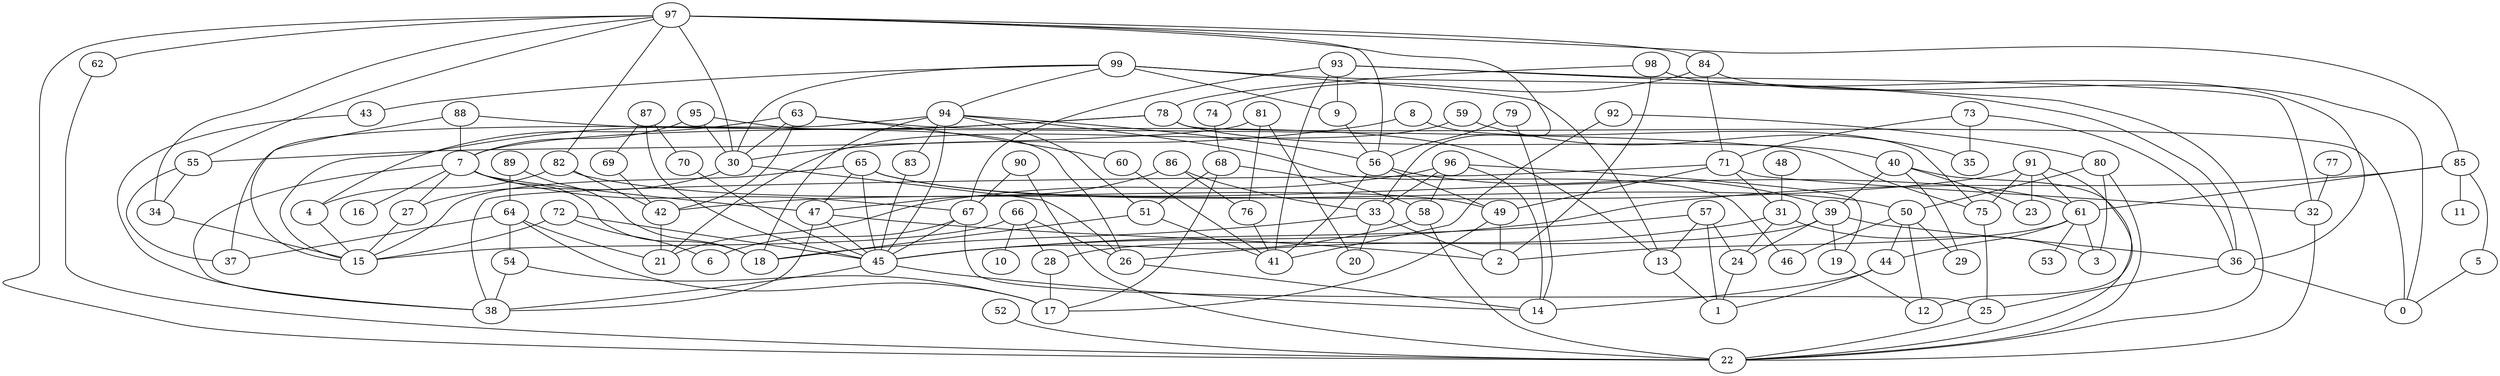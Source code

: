 digraph GG_graph {

subgraph G_graph {
edge [color = black]
"89" -> "64" [dir = none]
"28" -> "17" [dir = none]
"36" -> "25" [dir = none]
"98" -> "2" [dir = none]
"88" -> "75" [dir = none]
"64" -> "17" [dir = none]
"64" -> "21" [dir = none]
"54" -> "38" [dir = none]
"92" -> "41" [dir = none]
"87" -> "45" [dir = none]
"68" -> "51" [dir = none]
"60" -> "41" [dir = none]
"76" -> "41" [dir = none]
"24" -> "1" [dir = none]
"91" -> "23" [dir = none]
"91" -> "75" [dir = none]
"91" -> "42" [dir = none]
"48" -> "31" [dir = none]
"34" -> "15" [dir = none]
"93" -> "9" [dir = none]
"93" -> "67" [dir = none]
"77" -> "32" [dir = none]
"66" -> "10" [dir = none]
"66" -> "15" [dir = none]
"70" -> "45" [dir = none]
"72" -> "6" [dir = none]
"72" -> "45" [dir = none]
"97" -> "62" [dir = none]
"97" -> "55" [dir = none]
"97" -> "82" [dir = none]
"97" -> "30" [dir = none]
"97" -> "22" [dir = none]
"97" -> "85" [dir = none]
"8" -> "75" [dir = none]
"26" -> "14" [dir = none]
"83" -> "45" [dir = none]
"65" -> "61" [dir = none]
"7" -> "18" [dir = none]
"7" -> "16" [dir = none]
"7" -> "27" [dir = none]
"7" -> "47" [dir = none]
"7" -> "67" [dir = none]
"90" -> "22" [dir = none]
"52" -> "22" [dir = none]
"45" -> "38" [dir = none]
"45" -> "14" [dir = none]
"57" -> "24" [dir = none]
"57" -> "13" [dir = none]
"57" -> "45" [dir = none]
"94" -> "37" [dir = none]
"94" -> "56" [dir = none]
"94" -> "46" [dir = none]
"94" -> "45" [dir = none]
"85" -> "5" [dir = none]
"85" -> "11" [dir = none]
"85" -> "61" [dir = none]
"85" -> "45" [dir = none]
"44" -> "14" [dir = none]
"61" -> "3" [dir = none]
"61" -> "53" [dir = none]
"61" -> "2" [dir = none]
"80" -> "50" [dir = none]
"80" -> "22" [dir = none]
"42" -> "21" [dir = none]
"49" -> "2" [dir = none]
"71" -> "31" [dir = none]
"71" -> "32" [dir = none]
"71" -> "38" [dir = none]
"43" -> "38" [dir = none]
"96" -> "58" [dir = none]
"96" -> "19" [dir = none]
"96" -> "21" [dir = none]
"96" -> "33" [dir = none]
"96" -> "14" [dir = none]
"73" -> "35" [dir = none]
"73" -> "71" [dir = none]
"79" -> "14" [dir = none]
"56" -> "39" [dir = none]
"56" -> "41" [dir = none]
"99" -> "94" [dir = none]
"84" -> "0" [dir = none]
"84" -> "74" [dir = none]
"84" -> "71" [dir = none]
"59" -> "21" [dir = none]
"67" -> "25" [dir = none]
"67" -> "45" [dir = none]
"50" -> "12" [dir = none]
"50" -> "29" [dir = none]
"78" -> "15" [dir = none]
"78" -> "7" [dir = none]
"51" -> "41" [dir = none]
"63" -> "4" [dir = none]
"63" -> "13" [dir = none]
"81" -> "20" [dir = none]
"81" -> "76" [dir = none]
"69" -> "42" [dir = none]
"95" -> "26" [dir = none]
"40" -> "22" [dir = none]
"86" -> "33" [dir = none]
"66" -> "26" [dir = none]
"39" -> "36" [dir = none]
"40" -> "39" [dir = none]
"63" -> "30" [dir = none]
"88" -> "7" [dir = none]
"79" -> "56" [dir = none]
"71" -> "49" [dir = none]
"47" -> "2" [dir = none]
"72" -> "15" [dir = none]
"78" -> "40" [dir = none]
"86" -> "47" [dir = none]
"36" -> "0" [dir = none]
"93" -> "41" [dir = none]
"31" -> "26" [dir = none]
"97" -> "84" [dir = none]
"67" -> "6" [dir = none]
"74" -> "68" [dir = none]
"32" -> "22" [dir = none]
"47" -> "38" [dir = none]
"90" -> "67" [dir = none]
"63" -> "42" [dir = none]
"98" -> "36" [dir = none]
"88" -> "15" [dir = none]
"86" -> "76" [dir = none]
"4" -> "15" [dir = none]
"65" -> "15" [dir = none]
"66" -> "28" [dir = none]
"58" -> "22" [dir = none]
"75" -> "25" [dir = none]
"91" -> "12" [dir = none]
"94" -> "51" [dir = none]
"99" -> "13" [dir = none]
"95" -> "30" [dir = none]
"54" -> "17" [dir = none]
"47" -> "45" [dir = none]
"27" -> "15" [dir = none]
"65" -> "50" [dir = none]
"99" -> "36" [dir = none]
"39" -> "24" [dir = none]
"97" -> "34" [dir = none]
"61" -> "44" [dir = none]
"99" -> "30" [dir = none]
"39" -> "28" [dir = none]
"30" -> "27" [dir = none]
"50" -> "46" [dir = none]
"50" -> "44" [dir = none]
"31" -> "3" [dir = none]
"40" -> "29" [dir = none]
"94" -> "83" [dir = none]
"65" -> "47" [dir = none]
"82" -> "49" [dir = none]
"8" -> "30" [dir = none]
"92" -> "80" [dir = none]
"55" -> "34" [dir = none]
"99" -> "9" [dir = none]
"68" -> "17" [dir = none]
"87" -> "69" [dir = none]
"44" -> "1" [dir = none]
"97" -> "56" [dir = none]
"98" -> "78" [dir = none]
"65" -> "45" [dir = none]
"58" -> "45" [dir = none]
"97" -> "33" [dir = none]
"91" -> "61" [dir = none]
"99" -> "43" [dir = none]
"78" -> "0" [dir = none]
"31" -> "24" [dir = none]
"7" -> "38" [dir = none]
"13" -> "1" [dir = none]
"64" -> "54" [dir = none]
"49" -> "17" [dir = none]
"63" -> "60" [dir = none]
"25" -> "22" [dir = none]
"57" -> "1" [dir = none]
"62" -> "22" [dir = none]
"55" -> "37" [dir = none]
"95" -> "7" [dir = none]
"51" -> "18" [dir = none]
"82" -> "4" [dir = none]
"33" -> "2" [dir = none]
"87" -> "70" [dir = none]
"82" -> "42" [dir = none]
"5" -> "0" [dir = none]
"19" -> "12" [dir = none]
"94" -> "18" [dir = none]
"40" -> "23" [dir = none]
"93" -> "32" [dir = none]
"80" -> "3" [dir = none]
"30" -> "26" [dir = none]
"33" -> "20" [dir = none]
"64" -> "37" [dir = none]
"73" -> "36" [dir = none]
"81" -> "55" [dir = none]
"89" -> "18" [dir = none]
"93" -> "22" [dir = none]
"39" -> "19" [dir = none]
"9" -> "56" [dir = none]
"59" -> "35" [dir = none]
"33" -> "18" [dir = none]
"56" -> "49" [dir = none]
"68" -> "58" [dir = none]
}

}
